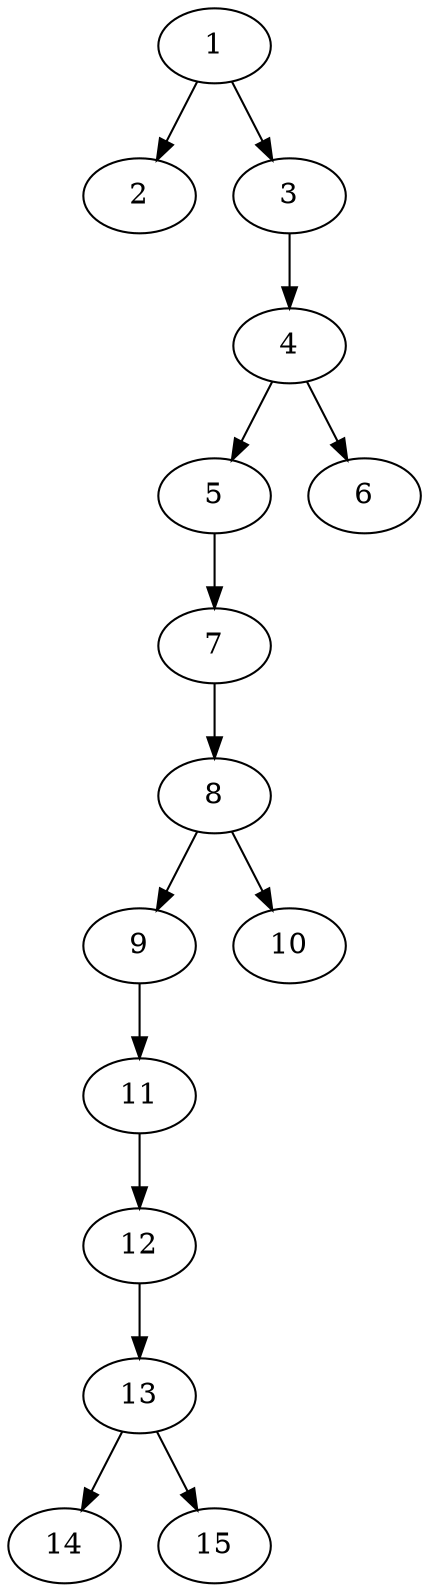 // DAG automatically generated by daggen at Thu Oct  3 13:59:27 2019
// ./daggen --dot -n 15 --ccr 0.3 --fat 0.3 --regular 0.5 --density 0.5 --mindata 5242880 --maxdata 52428800 
digraph G {
  1 [size="76687360", alpha="0.14", expect_size="23006208"] 
  1 -> 2 [size ="23006208"]
  1 -> 3 [size ="23006208"]
  2 [size="111827627", alpha="0.09", expect_size="33548288"] 
  3 [size="170199040", alpha="0.03", expect_size="51059712"] 
  3 -> 4 [size ="51059712"]
  4 [size="72082773", alpha="0.07", expect_size="21624832"] 
  4 -> 5 [size ="21624832"]
  4 -> 6 [size ="21624832"]
  5 [size="166140587", alpha="0.03", expect_size="49842176"] 
  5 -> 7 [size ="49842176"]
  6 [size="107878400", alpha="0.05", expect_size="32363520"] 
  7 [size="75236693", alpha="0.14", expect_size="22571008"] 
  7 -> 8 [size ="22571008"]
  8 [size="63730347", alpha="0.11", expect_size="19119104"] 
  8 -> 9 [size ="19119104"]
  8 -> 10 [size ="19119104"]
  9 [size="131778560", alpha="0.11", expect_size="39533568"] 
  9 -> 11 [size ="39533568"]
  10 [size="158965760", alpha="0.00", expect_size="47689728"] 
  11 [size="113725440", alpha="0.12", expect_size="34117632"] 
  11 -> 12 [size ="34117632"]
  12 [size="65832960", alpha="0.17", expect_size="19749888"] 
  12 -> 13 [size ="19749888"]
  13 [size="140445013", alpha="0.14", expect_size="42133504"] 
  13 -> 14 [size ="42133504"]
  13 -> 15 [size ="42133504"]
  14 [size="166761813", alpha="0.03", expect_size="50028544"] 
  15 [size="66228907", alpha="0.02", expect_size="19868672"] 
}
